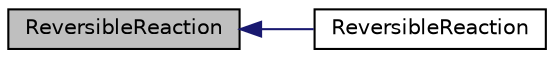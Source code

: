digraph "ReversibleReaction"
{
  bgcolor="transparent";
  edge [fontname="Helvetica",fontsize="10",labelfontname="Helvetica",labelfontsize="10"];
  node [fontname="Helvetica",fontsize="10",shape=record];
  rankdir="LR";
  Node1 [label="ReversibleReaction",height=0.2,width=0.4,color="black", fillcolor="grey75", style="filled", fontcolor="black"];
  Node1 -> Node2 [dir="back",color="midnightblue",fontsize="10",style="solid",fontname="Helvetica"];
  Node2 [label="ReversibleReaction",height=0.2,width=0.4,color="black",URL="$a02238.html#a4b87e2c561fa433cdf7f97333db73f02",tooltip="Construct from Istream. "];
}

